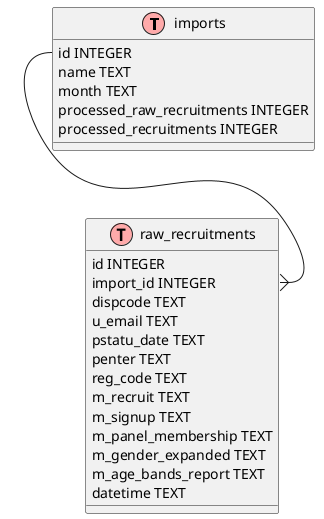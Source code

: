@startuml
    !define table(name) class name <<T,#FFAAAA>>

    table(imports) {
        id INTEGER
        name TEXT
        month TEXT
        processed_raw_recruitments INTEGER
        processed_recruitments INTEGER
    }

    table(raw_recruitments) {
        id INTEGER
        import_id INTEGER
        dispcode TEXT
        u_email TEXT
        pstatu_date TEXT
        penter TEXT
        reg_code TEXT
        m_recruit TEXT
        m_signup TEXT
        m_panel_membership TEXT
        m_gender_expanded TEXT
        m_age_bands_report TEXT
        datetime TEXT
    }

    imports::id --{ raw_recruitments::import_id


@enduml